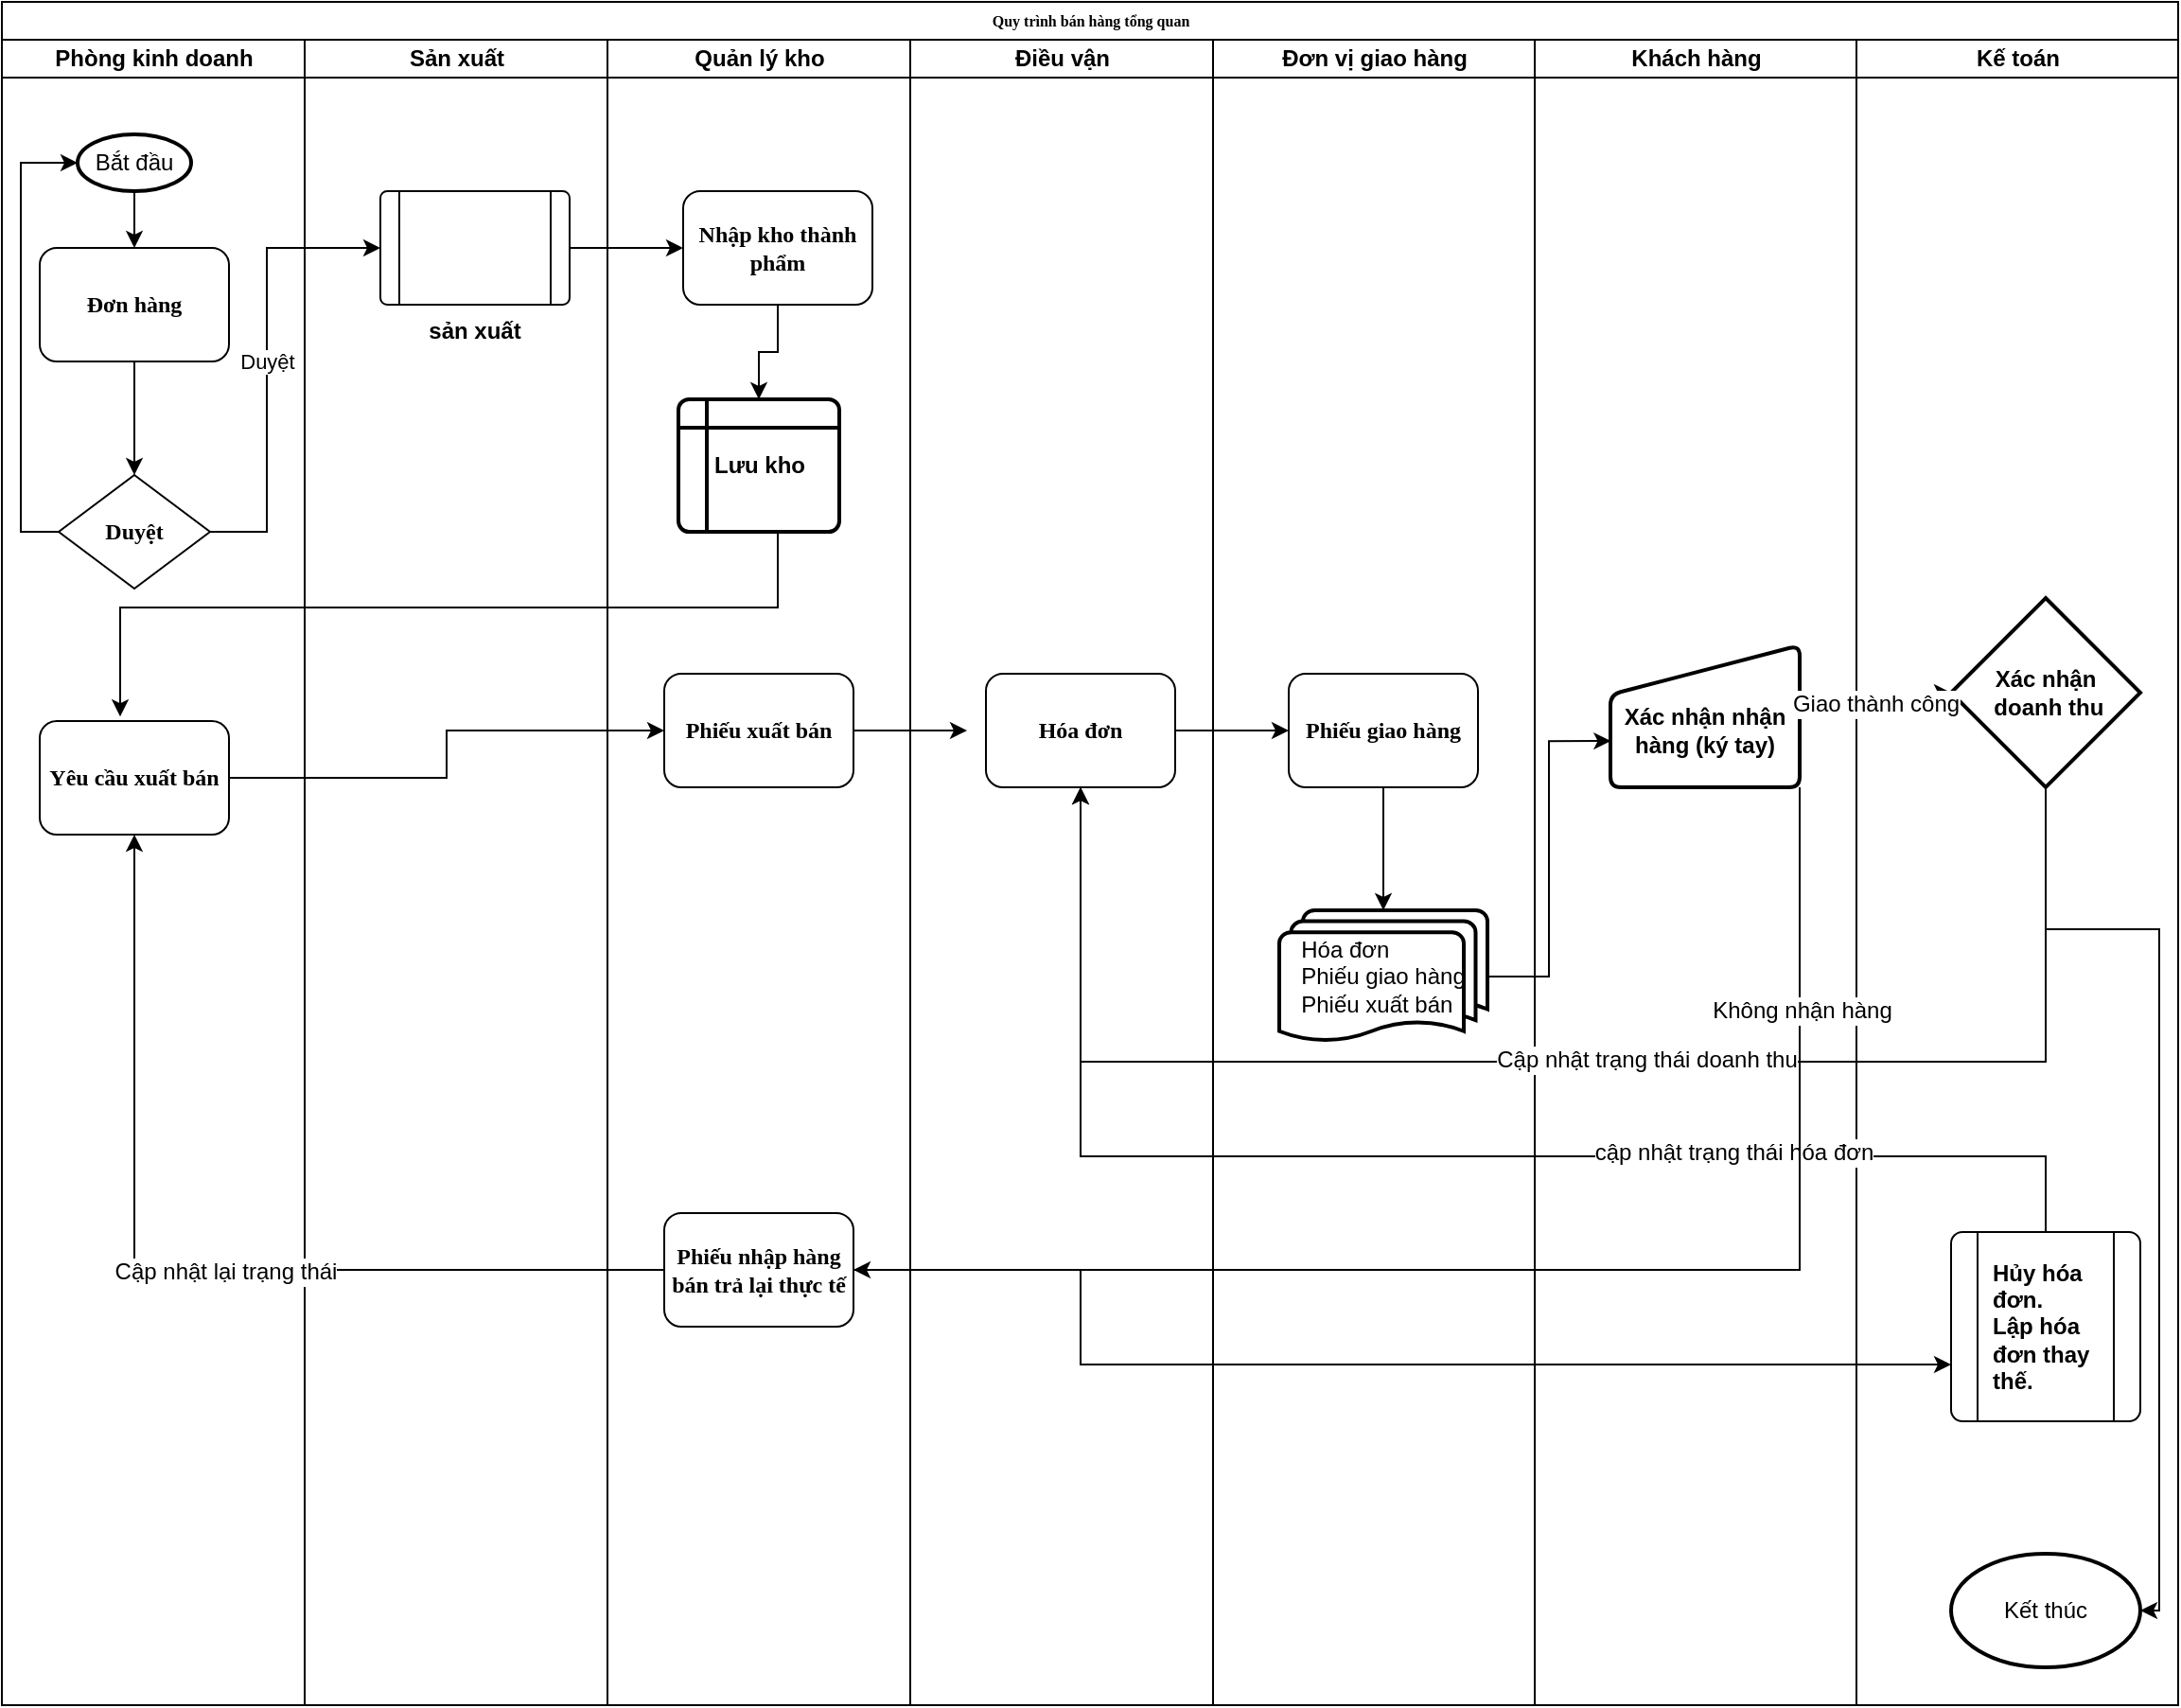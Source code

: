 <mxfile version="20.7.4" type="github">
  <diagram name="Page-1" id="74e2e168-ea6b-b213-b513-2b3c1d86103e">
    <mxGraphModel dx="1224" dy="1374" grid="1" gridSize="10" guides="1" tooltips="1" connect="1" arrows="1" fold="1" page="1" pageScale="1" pageWidth="1100" pageHeight="850" background="none" math="0" shadow="0">
      <root>
        <mxCell id="0" />
        <mxCell id="1" parent="0" />
        <mxCell id="77e6c97f196da883-1" value="Quy trình bán hàng tổng quan" style="swimlane;html=1;childLayout=stackLayout;startSize=20;rounded=0;shadow=0;labelBackgroundColor=none;strokeWidth=1;fontFamily=Verdana;fontSize=8;align=center;" parent="1" vertex="1">
          <mxGeometry x="110" y="-520" width="1150" height="900" as="geometry" />
        </mxCell>
        <mxCell id="77e6c97f196da883-2" value="Phòng kinh doanh" style="swimlane;html=1;startSize=20;" parent="77e6c97f196da883-1" vertex="1">
          <mxGeometry y="20" width="160" height="880" as="geometry" />
        </mxCell>
        <mxCell id="Q-5JNB2aXtefZGa_ZCiE-8" style="edgeStyle=orthogonalEdgeStyle;rounded=0;orthogonalLoop=1;jettySize=auto;html=1;" parent="77e6c97f196da883-2" source="77e6c97f196da883-9" target="77e6c97f196da883-13" edge="1">
          <mxGeometry relative="1" as="geometry" />
        </mxCell>
        <mxCell id="77e6c97f196da883-9" value="&lt;font style=&quot;font-size: 12px;&quot;&gt;&lt;b&gt;Đơn hàng&lt;/b&gt;&lt;/font&gt;" style="rounded=1;whiteSpace=wrap;html=1;shadow=0;labelBackgroundColor=none;strokeWidth=1;fontFamily=Verdana;fontSize=8;align=center;" parent="77e6c97f196da883-2" vertex="1">
          <mxGeometry x="20" y="110" width="100" height="60" as="geometry" />
        </mxCell>
        <mxCell id="Q-5JNB2aXtefZGa_ZCiE-4" style="edgeStyle=orthogonalEdgeStyle;rounded=0;orthogonalLoop=1;jettySize=auto;html=1;" parent="77e6c97f196da883-2" source="Q-5JNB2aXtefZGa_ZCiE-1" target="77e6c97f196da883-9" edge="1">
          <mxGeometry relative="1" as="geometry" />
        </mxCell>
        <mxCell id="Q-5JNB2aXtefZGa_ZCiE-1" value="Bắt đầu" style="strokeWidth=2;html=1;shape=mxgraph.flowchart.start_1;whiteSpace=wrap;" parent="77e6c97f196da883-2" vertex="1">
          <mxGeometry x="40" y="50" width="60" height="30" as="geometry" />
        </mxCell>
        <mxCell id="Q-5JNB2aXtefZGa_ZCiE-10" style="edgeStyle=orthogonalEdgeStyle;rounded=0;orthogonalLoop=1;jettySize=auto;html=1;entryX=0;entryY=0.5;entryDx=0;entryDy=0;entryPerimeter=0;" parent="77e6c97f196da883-2" source="77e6c97f196da883-13" target="Q-5JNB2aXtefZGa_ZCiE-1" edge="1">
          <mxGeometry relative="1" as="geometry">
            <Array as="points">
              <mxPoint x="10" y="260" />
              <mxPoint x="10" y="65" />
            </Array>
          </mxGeometry>
        </mxCell>
        <mxCell id="77e6c97f196da883-13" value="&lt;font style=&quot;font-size: 12px;&quot;&gt;&lt;b&gt;Duyệt&lt;/b&gt;&lt;/font&gt;" style="rhombus;whiteSpace=wrap;html=1;rounded=0;shadow=0;labelBackgroundColor=none;strokeWidth=1;fontFamily=Verdana;fontSize=8;align=center;" parent="77e6c97f196da883-2" vertex="1">
          <mxGeometry x="30" y="230" width="80" height="60" as="geometry" />
        </mxCell>
        <mxCell id="77e6c97f196da883-15" value="&lt;font style=&quot;font-size: 12px;&quot;&gt;Yêu cầu xuất bán&lt;/font&gt;" style="rounded=1;whiteSpace=wrap;html=1;shadow=0;labelBackgroundColor=none;strokeWidth=1;fontFamily=Verdana;fontSize=8;align=center;fontStyle=1" parent="77e6c97f196da883-2" vertex="1">
          <mxGeometry x="20" y="360" width="100" height="60" as="geometry" />
        </mxCell>
        <mxCell id="77e6c97f196da883-3" value="Sản xuất" style="swimlane;html=1;startSize=20;" parent="77e6c97f196da883-1" vertex="1">
          <mxGeometry x="160" y="20" width="160" height="880" as="geometry" />
        </mxCell>
        <mxCell id="Q-5JNB2aXtefZGa_ZCiE-2" value="&lt;font style=&quot;font-size: 12px;&quot;&gt;&lt;b&gt;sản xuất&lt;/b&gt;&lt;/font&gt;" style="verticalLabelPosition=bottom;verticalAlign=top;html=1;shape=process;whiteSpace=wrap;rounded=1;size=0.1;arcSize=6;" parent="77e6c97f196da883-3" vertex="1">
          <mxGeometry x="40" y="80" width="100" height="60" as="geometry" />
        </mxCell>
        <mxCell id="77e6c97f196da883-4" value="Quản lý kho" style="swimlane;html=1;startSize=20;" parent="77e6c97f196da883-1" vertex="1">
          <mxGeometry x="320" y="20" width="160" height="880" as="geometry" />
        </mxCell>
        <mxCell id="Q-5JNB2aXtefZGa_ZCiE-15" style="edgeStyle=orthogonalEdgeStyle;rounded=0;orthogonalLoop=1;jettySize=auto;html=1;fontSize=12;" parent="77e6c97f196da883-4" source="77e6c97f196da883-12" target="Q-5JNB2aXtefZGa_ZCiE-13" edge="1">
          <mxGeometry relative="1" as="geometry" />
        </mxCell>
        <mxCell id="77e6c97f196da883-12" value="&lt;font style=&quot;font-size: 12px;&quot;&gt;&lt;b&gt;Nhập kho thành phẩm&lt;/b&gt;&lt;/font&gt;" style="rounded=1;whiteSpace=wrap;html=1;shadow=0;labelBackgroundColor=none;strokeWidth=1;fontFamily=Verdana;fontSize=8;align=center;" parent="77e6c97f196da883-4" vertex="1">
          <mxGeometry x="40" y="80" width="100" height="60" as="geometry" />
        </mxCell>
        <mxCell id="77e6c97f196da883-17" value="&lt;b&gt;&lt;font style=&quot;font-size: 12px;&quot;&gt;Phiếu xuất bán&lt;/font&gt;&lt;/b&gt;" style="rounded=1;whiteSpace=wrap;html=1;shadow=0;labelBackgroundColor=none;strokeWidth=1;fontFamily=Verdana;fontSize=8;align=center;" parent="77e6c97f196da883-4" vertex="1">
          <mxGeometry x="30" y="335" width="100" height="60" as="geometry" />
        </mxCell>
        <mxCell id="Q-5JNB2aXtefZGa_ZCiE-13" value="Lưu kho" style="shape=internalStorage;whiteSpace=wrap;html=1;dx=15;dy=15;rounded=1;arcSize=8;strokeWidth=2;fontSize=12;fontStyle=1" parent="77e6c97f196da883-4" vertex="1">
          <mxGeometry x="37.5" y="190" width="85" height="70" as="geometry" />
        </mxCell>
        <mxCell id="Q-5JNB2aXtefZGa_ZCiE-76" value="&lt;span style=&quot;font-size: 12px;&quot;&gt;Phiếu nhập hàng bán trả lại thực tế&lt;/span&gt;" style="rounded=1;whiteSpace=wrap;html=1;shadow=0;labelBackgroundColor=none;strokeWidth=1;fontFamily=Verdana;fontSize=8;align=center;fontStyle=1" parent="77e6c97f196da883-4" vertex="1">
          <mxGeometry x="30" y="620" width="100" height="60" as="geometry" />
        </mxCell>
        <mxCell id="77e6c97f196da883-7" value="Điều vận" style="swimlane;html=1;startSize=20;" parent="77e6c97f196da883-1" vertex="1">
          <mxGeometry x="480" y="20" width="160" height="880" as="geometry" />
        </mxCell>
        <mxCell id="77e6c97f196da883-24" value="&lt;span style=&quot;font-size: 12px;&quot;&gt;Hóa đơn&lt;/span&gt;" style="rounded=1;whiteSpace=wrap;html=1;shadow=0;labelBackgroundColor=none;strokeWidth=1;fontFamily=Verdana;fontSize=8;align=center;fontStyle=1" parent="77e6c97f196da883-7" vertex="1">
          <mxGeometry x="40" y="335" width="100" height="60" as="geometry" />
        </mxCell>
        <mxCell id="Q-5JNB2aXtefZGa_ZCiE-5" style="edgeStyle=orthogonalEdgeStyle;rounded=0;orthogonalLoop=1;jettySize=auto;html=1;entryX=0;entryY=0.5;entryDx=0;entryDy=0;" parent="77e6c97f196da883-1" source="Q-5JNB2aXtefZGa_ZCiE-2" target="77e6c97f196da883-12" edge="1">
          <mxGeometry relative="1" as="geometry" />
        </mxCell>
        <mxCell id="Q-5JNB2aXtefZGa_ZCiE-9" value="Duyệt" style="edgeStyle=orthogonalEdgeStyle;rounded=0;orthogonalLoop=1;jettySize=auto;html=1;entryX=0;entryY=0.5;entryDx=0;entryDy=0;" parent="77e6c97f196da883-1" source="77e6c97f196da883-13" target="Q-5JNB2aXtefZGa_ZCiE-2" edge="1">
          <mxGeometry relative="1" as="geometry">
            <Array as="points">
              <mxPoint x="140" y="280" />
              <mxPoint x="140" y="130" />
            </Array>
          </mxGeometry>
        </mxCell>
        <mxCell id="Q-5JNB2aXtefZGa_ZCiE-11" style="edgeStyle=orthogonalEdgeStyle;rounded=0;orthogonalLoop=1;jettySize=auto;html=1;fontSize=12;" parent="77e6c97f196da883-1" source="77e6c97f196da883-15" target="77e6c97f196da883-17" edge="1">
          <mxGeometry relative="1" as="geometry" />
        </mxCell>
        <mxCell id="Q-5JNB2aXtefZGa_ZCiE-12" style="edgeStyle=orthogonalEdgeStyle;rounded=0;orthogonalLoop=1;jettySize=auto;html=1;fontSize=12;" parent="77e6c97f196da883-1" source="77e6c97f196da883-17" edge="1">
          <mxGeometry relative="1" as="geometry">
            <mxPoint x="510" y="385" as="targetPoint" />
          </mxGeometry>
        </mxCell>
        <mxCell id="Q-5JNB2aXtefZGa_ZCiE-14" style="edgeStyle=orthogonalEdgeStyle;rounded=0;orthogonalLoop=1;jettySize=auto;html=1;entryX=0.425;entryY=-0.04;entryDx=0;entryDy=0;entryPerimeter=0;fontSize=12;" parent="77e6c97f196da883-1" source="Q-5JNB2aXtefZGa_ZCiE-13" target="77e6c97f196da883-15" edge="1">
          <mxGeometry relative="1" as="geometry">
            <Array as="points">
              <mxPoint x="410" y="320" />
              <mxPoint x="62" y="320" />
            </Array>
          </mxGeometry>
        </mxCell>
        <mxCell id="Q-5JNB2aXtefZGa_ZCiE-19" value="Đơn vị giao hàng" style="swimlane;html=1;startSize=20;" parent="77e6c97f196da883-1" vertex="1">
          <mxGeometry x="640" y="20" width="170" height="880" as="geometry" />
        </mxCell>
        <mxCell id="Q-5JNB2aXtefZGa_ZCiE-20" style="edgeStyle=orthogonalEdgeStyle;rounded=0;orthogonalLoop=1;jettySize=auto;html=1;fontSize=12;" parent="Q-5JNB2aXtefZGa_ZCiE-19" source="Q-5JNB2aXtefZGa_ZCiE-21" target="Q-5JNB2aXtefZGa_ZCiE-22" edge="1">
          <mxGeometry relative="1" as="geometry" />
        </mxCell>
        <mxCell id="Q-5JNB2aXtefZGa_ZCiE-21" value="&lt;font style=&quot;font-size: 12px;&quot;&gt;Phiếu giao hàng&lt;/font&gt;" style="rounded=1;whiteSpace=wrap;html=1;shadow=0;labelBackgroundColor=none;strokeWidth=1;fontFamily=Verdana;fontSize=8;align=center;fontStyle=1" parent="Q-5JNB2aXtefZGa_ZCiE-19" vertex="1">
          <mxGeometry x="40" y="335" width="100" height="60" as="geometry" />
        </mxCell>
        <mxCell id="Q-5JNB2aXtefZGa_ZCiE-22" value="&lt;div style=&quot;text-align: left;&quot;&gt;&lt;span style=&quot;background-color: initial;&quot;&gt;Hóa đơn&lt;/span&gt;&lt;/div&gt;&lt;div style=&quot;text-align: left;&quot;&gt;&lt;span style=&quot;background-color: initial;&quot;&gt;Phiếu giao hàng&lt;/span&gt;&lt;/div&gt;&lt;div style=&quot;text-align: left;&quot;&gt;&lt;span style=&quot;background-color: initial;&quot;&gt;Phiếu xuất bán&lt;/span&gt;&lt;/div&gt;" style="strokeWidth=2;html=1;shape=mxgraph.flowchart.multi-document;whiteSpace=wrap;fontSize=12;" parent="Q-5JNB2aXtefZGa_ZCiE-19" vertex="1">
          <mxGeometry x="35" y="460" width="110" height="70" as="geometry" />
        </mxCell>
        <mxCell id="Q-5JNB2aXtefZGa_ZCiE-23" style="edgeStyle=orthogonalEdgeStyle;rounded=0;orthogonalLoop=1;jettySize=auto;html=1;entryX=0;entryY=0.5;entryDx=0;entryDy=0;fontSize=12;" parent="77e6c97f196da883-1" source="77e6c97f196da883-24" target="Q-5JNB2aXtefZGa_ZCiE-21" edge="1">
          <mxGeometry relative="1" as="geometry" />
        </mxCell>
        <mxCell id="Q-5JNB2aXtefZGa_ZCiE-56" value="Khách hàng" style="swimlane;html=1;startSize=20;" parent="77e6c97f196da883-1" vertex="1">
          <mxGeometry x="810" y="20" width="170" height="880" as="geometry" />
        </mxCell>
        <mxCell id="Q-5JNB2aXtefZGa_ZCiE-69" value="&lt;br&gt;Xác nhận nhận hàng (ký tay)" style="html=1;strokeWidth=2;shape=manualInput;whiteSpace=wrap;rounded=1;size=26;arcSize=11;fontSize=12;fontStyle=1" parent="Q-5JNB2aXtefZGa_ZCiE-56" vertex="1">
          <mxGeometry x="40" y="320" width="100" height="75" as="geometry" />
        </mxCell>
        <mxCell id="Q-5JNB2aXtefZGa_ZCiE-65" value="Kế toán" style="swimlane;html=1;startSize=20;" parent="77e6c97f196da883-1" vertex="1">
          <mxGeometry x="980" y="20" width="170" height="880" as="geometry" />
        </mxCell>
        <mxCell id="Q-5JNB2aXtefZGa_ZCiE-60" value="&lt;b&gt;&lt;font style=&quot;font-size: 12px;&quot;&gt;Xác nhận&lt;br&gt;&amp;nbsp;doanh thu&lt;/font&gt;&lt;/b&gt;" style="strokeWidth=2;html=1;shape=mxgraph.flowchart.decision;whiteSpace=wrap;fontSize=12;" parent="Q-5JNB2aXtefZGa_ZCiE-65" vertex="1">
          <mxGeometry x="50" y="295" width="100" height="100" as="geometry" />
        </mxCell>
        <mxCell id="Q-5JNB2aXtefZGa_ZCiE-82" value="" style="verticalLabelPosition=bottom;verticalAlign=top;html=1;shape=process;whiteSpace=wrap;rounded=1;size=0.14;arcSize=6;fontSize=12;" parent="Q-5JNB2aXtefZGa_ZCiE-65" vertex="1">
          <mxGeometry x="50" y="630" width="100" height="100" as="geometry" />
        </mxCell>
        <mxCell id="Q-5JNB2aXtefZGa_ZCiE-83" value="&lt;font style=&quot;font-size: 12px;&quot;&gt;&lt;b&gt;Hủy hóa đơn.&lt;br&gt;Lập hóa đơn thay thế.&lt;/b&gt;&lt;/font&gt;" style="text;html=1;strokeColor=none;fillColor=none;align=left;verticalAlign=middle;whiteSpace=wrap;rounded=0;fontSize=12;" parent="Q-5JNB2aXtefZGa_ZCiE-65" vertex="1">
          <mxGeometry x="70" y="665" width="70" height="30" as="geometry" />
        </mxCell>
        <mxCell id="Q-5JNB2aXtefZGa_ZCiE-91" value="Kết thúc" style="strokeWidth=2;html=1;shape=mxgraph.flowchart.start_1;whiteSpace=wrap;fontSize=12;" parent="Q-5JNB2aXtefZGa_ZCiE-65" vertex="1">
          <mxGeometry x="50" y="800" width="100" height="60" as="geometry" />
        </mxCell>
        <mxCell id="Q-5JNB2aXtefZGa_ZCiE-92" style="edgeStyle=orthogonalEdgeStyle;rounded=0;orthogonalLoop=1;jettySize=auto;html=1;fontSize=12;exitX=0.5;exitY=1;exitDx=0;exitDy=0;exitPerimeter=0;" parent="Q-5JNB2aXtefZGa_ZCiE-65" source="Q-5JNB2aXtefZGa_ZCiE-60" target="Q-5JNB2aXtefZGa_ZCiE-91" edge="1">
          <mxGeometry relative="1" as="geometry">
            <mxPoint x="160" y="830" as="targetPoint" />
            <mxPoint x="110" y="440" as="sourcePoint" />
            <Array as="points">
              <mxPoint x="100" y="470" />
              <mxPoint x="160" y="470" />
              <mxPoint x="160" y="830" />
            </Array>
          </mxGeometry>
        </mxCell>
        <mxCell id="Q-5JNB2aXtefZGa_ZCiE-70" style="edgeStyle=orthogonalEdgeStyle;rounded=0;orthogonalLoop=1;jettySize=auto;html=1;entryX=0.002;entryY=0.674;entryDx=0;entryDy=0;entryPerimeter=0;fontSize=12;" parent="77e6c97f196da883-1" source="Q-5JNB2aXtefZGa_ZCiE-22" target="Q-5JNB2aXtefZGa_ZCiE-69" edge="1">
          <mxGeometry relative="1" as="geometry" />
        </mxCell>
        <mxCell id="Q-5JNB2aXtefZGa_ZCiE-71" value="Giao thành công" style="edgeStyle=orthogonalEdgeStyle;rounded=0;orthogonalLoop=1;jettySize=auto;html=1;entryX=0;entryY=0.5;entryDx=0;entryDy=0;entryPerimeter=0;fontSize=12;" parent="77e6c97f196da883-1" source="Q-5JNB2aXtefZGa_ZCiE-69" target="Q-5JNB2aXtefZGa_ZCiE-60" edge="1">
          <mxGeometry relative="1" as="geometry" />
        </mxCell>
        <mxCell id="Q-5JNB2aXtefZGa_ZCiE-72" style="edgeStyle=orthogonalEdgeStyle;rounded=0;orthogonalLoop=1;jettySize=auto;html=1;entryX=0.5;entryY=1;entryDx=0;entryDy=0;fontSize=12;exitX=0.5;exitY=1;exitDx=0;exitDy=0;exitPerimeter=0;" parent="77e6c97f196da883-1" source="Q-5JNB2aXtefZGa_ZCiE-60" target="77e6c97f196da883-24" edge="1">
          <mxGeometry relative="1" as="geometry">
            <mxPoint x="1080" y="450" as="sourcePoint" />
            <Array as="points">
              <mxPoint x="1080" y="560" />
              <mxPoint x="570" y="560" />
            </Array>
          </mxGeometry>
        </mxCell>
        <mxCell id="Q-5JNB2aXtefZGa_ZCiE-73" value="Cập nhật trạng thái doanh thu" style="edgeLabel;html=1;align=center;verticalAlign=middle;resizable=0;points=[];fontSize=12;" parent="Q-5JNB2aXtefZGa_ZCiE-72" vertex="1" connectable="0">
          <mxGeometry x="-0.11" y="-1" relative="1" as="geometry">
            <mxPoint as="offset" />
          </mxGeometry>
        </mxCell>
        <mxCell id="Q-5JNB2aXtefZGa_ZCiE-80" style="edgeStyle=orthogonalEdgeStyle;rounded=0;orthogonalLoop=1;jettySize=auto;html=1;fontSize=12;" parent="77e6c97f196da883-1" source="Q-5JNB2aXtefZGa_ZCiE-76" edge="1">
          <mxGeometry relative="1" as="geometry">
            <mxPoint x="1030" y="720" as="targetPoint" />
            <Array as="points">
              <mxPoint x="570" y="670" />
            </Array>
          </mxGeometry>
        </mxCell>
        <mxCell id="Q-5JNB2aXtefZGa_ZCiE-84" style="edgeStyle=orthogonalEdgeStyle;rounded=0;orthogonalLoop=1;jettySize=auto;html=1;fontSize=12;" parent="77e6c97f196da883-1" source="Q-5JNB2aXtefZGa_ZCiE-82" target="77e6c97f196da883-24" edge="1">
          <mxGeometry relative="1" as="geometry">
            <Array as="points">
              <mxPoint x="1080" y="610" />
              <mxPoint x="570" y="610" />
            </Array>
          </mxGeometry>
        </mxCell>
        <mxCell id="Q-5JNB2aXtefZGa_ZCiE-85" value="cập nhật trạng thái hóa đơn" style="edgeLabel;html=1;align=center;verticalAlign=middle;resizable=0;points=[];fontSize=12;" parent="Q-5JNB2aXtefZGa_ZCiE-84" vertex="1" connectable="0">
          <mxGeometry x="-0.449" y="-2" relative="1" as="geometry">
            <mxPoint as="offset" />
          </mxGeometry>
        </mxCell>
        <mxCell id="Q-5JNB2aXtefZGa_ZCiE-77" style="edgeStyle=orthogonalEdgeStyle;rounded=0;orthogonalLoop=1;jettySize=auto;html=1;entryX=1;entryY=0.5;entryDx=0;entryDy=0;fontSize=12;" parent="77e6c97f196da883-1" source="Q-5JNB2aXtefZGa_ZCiE-69" target="Q-5JNB2aXtefZGa_ZCiE-76" edge="1">
          <mxGeometry relative="1" as="geometry">
            <Array as="points">
              <mxPoint x="950" y="670" />
            </Array>
          </mxGeometry>
        </mxCell>
        <mxCell id="Q-5JNB2aXtefZGa_ZCiE-78" value="Không nhận hàng" style="edgeLabel;html=1;align=center;verticalAlign=middle;resizable=0;points=[];fontSize=12;" parent="Q-5JNB2aXtefZGa_ZCiE-77" vertex="1" connectable="0">
          <mxGeometry x="-0.689" y="1" relative="1" as="geometry">
            <mxPoint as="offset" />
          </mxGeometry>
        </mxCell>
        <mxCell id="Q-5JNB2aXtefZGa_ZCiE-88" style="edgeStyle=orthogonalEdgeStyle;rounded=0;orthogonalLoop=1;jettySize=auto;html=1;fontSize=12;" parent="77e6c97f196da883-1" source="Q-5JNB2aXtefZGa_ZCiE-76" target="77e6c97f196da883-15" edge="1">
          <mxGeometry relative="1" as="geometry" />
        </mxCell>
        <mxCell id="Q-5JNB2aXtefZGa_ZCiE-89" value="Cập nhật lại trạng thái" style="edgeLabel;html=1;align=center;verticalAlign=middle;resizable=0;points=[];fontSize=12;" parent="Q-5JNB2aXtefZGa_ZCiE-88" vertex="1" connectable="0">
          <mxGeometry x="-0.089" y="1" relative="1" as="geometry">
            <mxPoint as="offset" />
          </mxGeometry>
        </mxCell>
      </root>
    </mxGraphModel>
  </diagram>
</mxfile>
